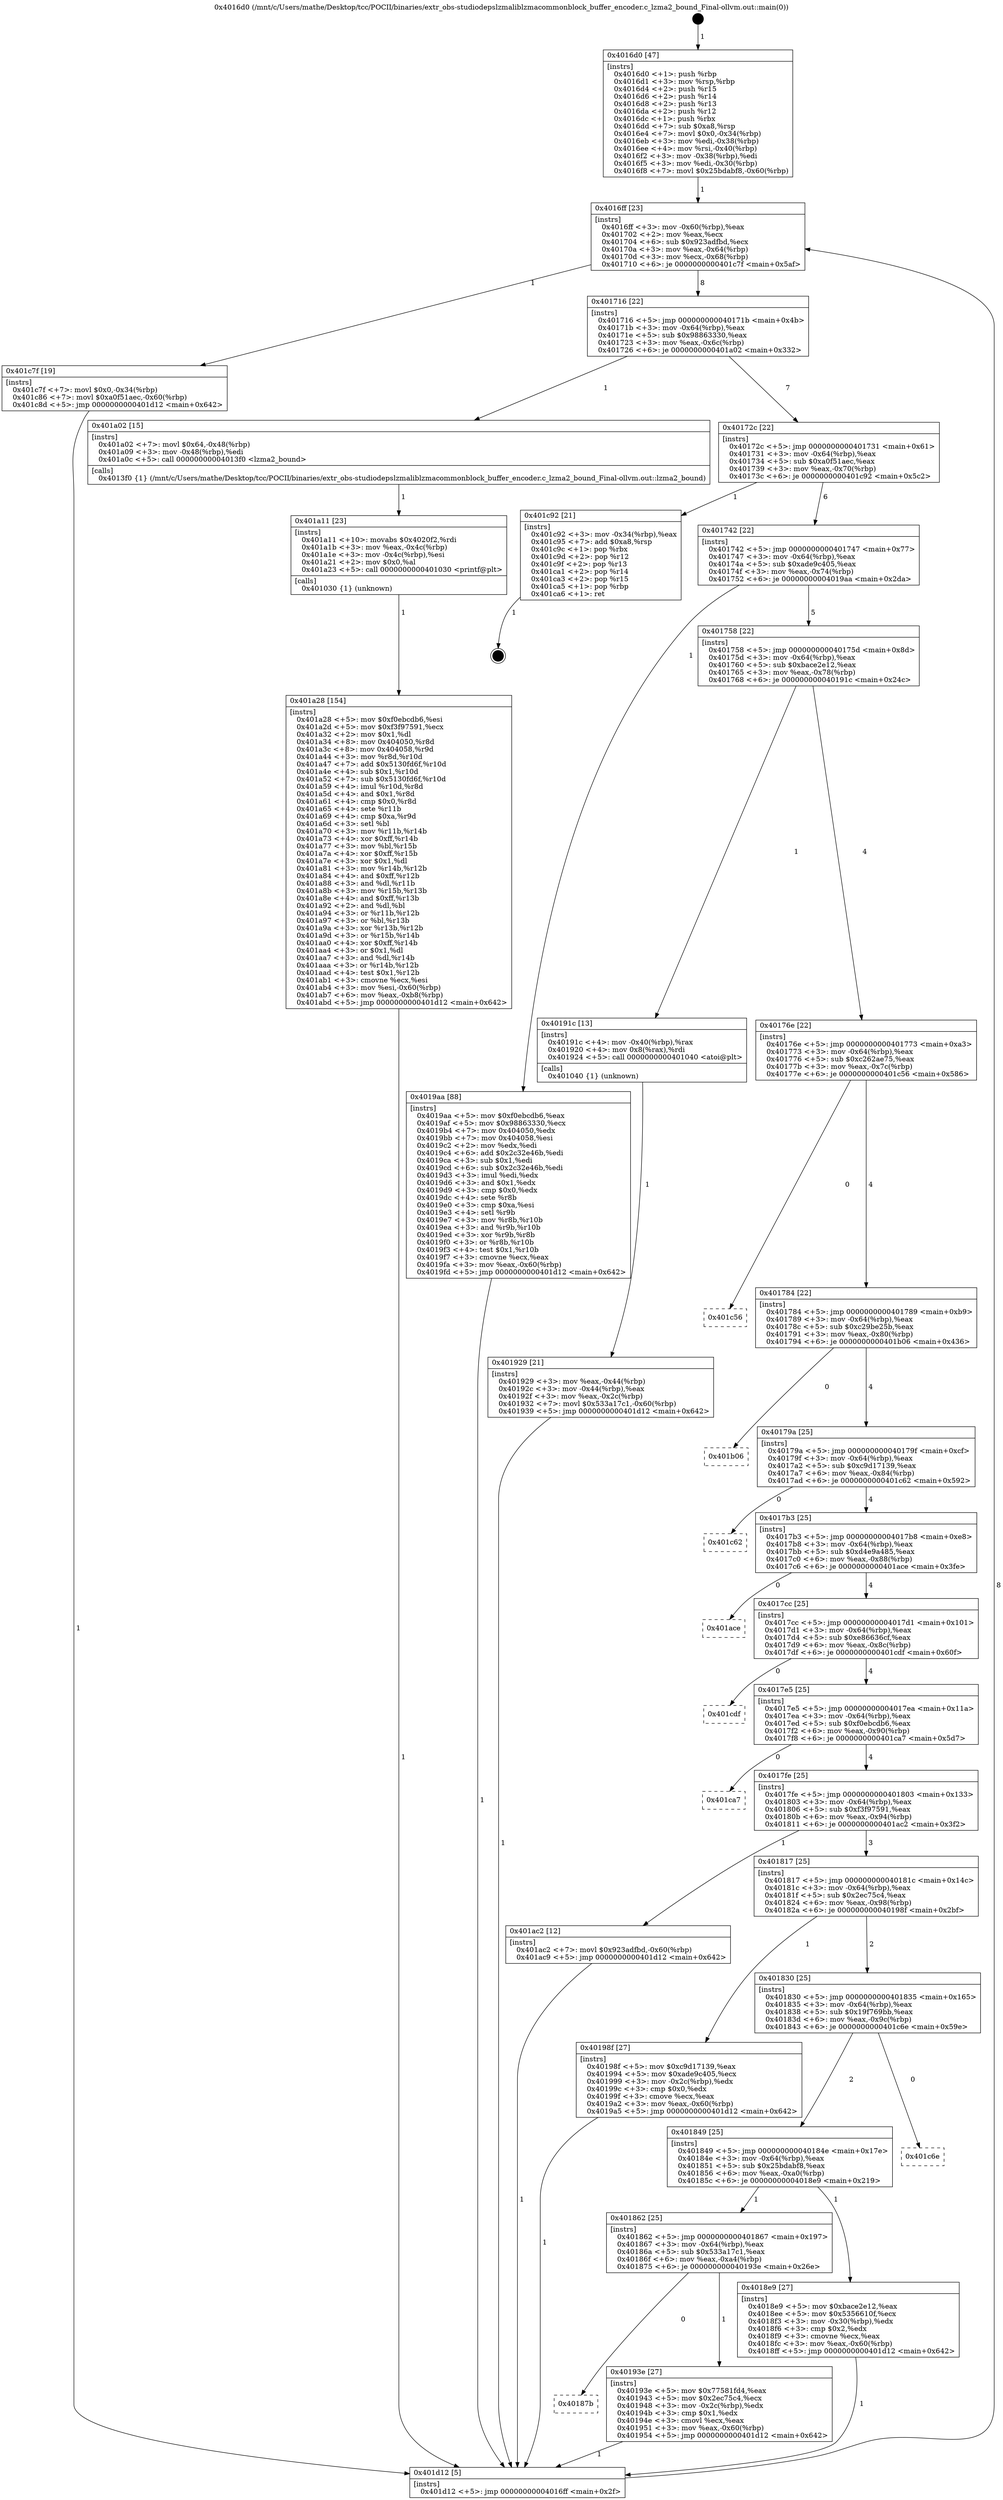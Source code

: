 digraph "0x4016d0" {
  label = "0x4016d0 (/mnt/c/Users/mathe/Desktop/tcc/POCII/binaries/extr_obs-studiodepslzmaliblzmacommonblock_buffer_encoder.c_lzma2_bound_Final-ollvm.out::main(0))"
  labelloc = "t"
  node[shape=record]

  Entry [label="",width=0.3,height=0.3,shape=circle,fillcolor=black,style=filled]
  "0x4016ff" [label="{
     0x4016ff [23]\l
     | [instrs]\l
     &nbsp;&nbsp;0x4016ff \<+3\>: mov -0x60(%rbp),%eax\l
     &nbsp;&nbsp;0x401702 \<+2\>: mov %eax,%ecx\l
     &nbsp;&nbsp;0x401704 \<+6\>: sub $0x923adfbd,%ecx\l
     &nbsp;&nbsp;0x40170a \<+3\>: mov %eax,-0x64(%rbp)\l
     &nbsp;&nbsp;0x40170d \<+3\>: mov %ecx,-0x68(%rbp)\l
     &nbsp;&nbsp;0x401710 \<+6\>: je 0000000000401c7f \<main+0x5af\>\l
  }"]
  "0x401c7f" [label="{
     0x401c7f [19]\l
     | [instrs]\l
     &nbsp;&nbsp;0x401c7f \<+7\>: movl $0x0,-0x34(%rbp)\l
     &nbsp;&nbsp;0x401c86 \<+7\>: movl $0xa0f51aec,-0x60(%rbp)\l
     &nbsp;&nbsp;0x401c8d \<+5\>: jmp 0000000000401d12 \<main+0x642\>\l
  }"]
  "0x401716" [label="{
     0x401716 [22]\l
     | [instrs]\l
     &nbsp;&nbsp;0x401716 \<+5\>: jmp 000000000040171b \<main+0x4b\>\l
     &nbsp;&nbsp;0x40171b \<+3\>: mov -0x64(%rbp),%eax\l
     &nbsp;&nbsp;0x40171e \<+5\>: sub $0x98863330,%eax\l
     &nbsp;&nbsp;0x401723 \<+3\>: mov %eax,-0x6c(%rbp)\l
     &nbsp;&nbsp;0x401726 \<+6\>: je 0000000000401a02 \<main+0x332\>\l
  }"]
  Exit [label="",width=0.3,height=0.3,shape=circle,fillcolor=black,style=filled,peripheries=2]
  "0x401a02" [label="{
     0x401a02 [15]\l
     | [instrs]\l
     &nbsp;&nbsp;0x401a02 \<+7\>: movl $0x64,-0x48(%rbp)\l
     &nbsp;&nbsp;0x401a09 \<+3\>: mov -0x48(%rbp),%edi\l
     &nbsp;&nbsp;0x401a0c \<+5\>: call 00000000004013f0 \<lzma2_bound\>\l
     | [calls]\l
     &nbsp;&nbsp;0x4013f0 \{1\} (/mnt/c/Users/mathe/Desktop/tcc/POCII/binaries/extr_obs-studiodepslzmaliblzmacommonblock_buffer_encoder.c_lzma2_bound_Final-ollvm.out::lzma2_bound)\l
  }"]
  "0x40172c" [label="{
     0x40172c [22]\l
     | [instrs]\l
     &nbsp;&nbsp;0x40172c \<+5\>: jmp 0000000000401731 \<main+0x61\>\l
     &nbsp;&nbsp;0x401731 \<+3\>: mov -0x64(%rbp),%eax\l
     &nbsp;&nbsp;0x401734 \<+5\>: sub $0xa0f51aec,%eax\l
     &nbsp;&nbsp;0x401739 \<+3\>: mov %eax,-0x70(%rbp)\l
     &nbsp;&nbsp;0x40173c \<+6\>: je 0000000000401c92 \<main+0x5c2\>\l
  }"]
  "0x401a28" [label="{
     0x401a28 [154]\l
     | [instrs]\l
     &nbsp;&nbsp;0x401a28 \<+5\>: mov $0xf0ebcdb6,%esi\l
     &nbsp;&nbsp;0x401a2d \<+5\>: mov $0xf3f97591,%ecx\l
     &nbsp;&nbsp;0x401a32 \<+2\>: mov $0x1,%dl\l
     &nbsp;&nbsp;0x401a34 \<+8\>: mov 0x404050,%r8d\l
     &nbsp;&nbsp;0x401a3c \<+8\>: mov 0x404058,%r9d\l
     &nbsp;&nbsp;0x401a44 \<+3\>: mov %r8d,%r10d\l
     &nbsp;&nbsp;0x401a47 \<+7\>: add $0x5130fd6f,%r10d\l
     &nbsp;&nbsp;0x401a4e \<+4\>: sub $0x1,%r10d\l
     &nbsp;&nbsp;0x401a52 \<+7\>: sub $0x5130fd6f,%r10d\l
     &nbsp;&nbsp;0x401a59 \<+4\>: imul %r10d,%r8d\l
     &nbsp;&nbsp;0x401a5d \<+4\>: and $0x1,%r8d\l
     &nbsp;&nbsp;0x401a61 \<+4\>: cmp $0x0,%r8d\l
     &nbsp;&nbsp;0x401a65 \<+4\>: sete %r11b\l
     &nbsp;&nbsp;0x401a69 \<+4\>: cmp $0xa,%r9d\l
     &nbsp;&nbsp;0x401a6d \<+3\>: setl %bl\l
     &nbsp;&nbsp;0x401a70 \<+3\>: mov %r11b,%r14b\l
     &nbsp;&nbsp;0x401a73 \<+4\>: xor $0xff,%r14b\l
     &nbsp;&nbsp;0x401a77 \<+3\>: mov %bl,%r15b\l
     &nbsp;&nbsp;0x401a7a \<+4\>: xor $0xff,%r15b\l
     &nbsp;&nbsp;0x401a7e \<+3\>: xor $0x1,%dl\l
     &nbsp;&nbsp;0x401a81 \<+3\>: mov %r14b,%r12b\l
     &nbsp;&nbsp;0x401a84 \<+4\>: and $0xff,%r12b\l
     &nbsp;&nbsp;0x401a88 \<+3\>: and %dl,%r11b\l
     &nbsp;&nbsp;0x401a8b \<+3\>: mov %r15b,%r13b\l
     &nbsp;&nbsp;0x401a8e \<+4\>: and $0xff,%r13b\l
     &nbsp;&nbsp;0x401a92 \<+2\>: and %dl,%bl\l
     &nbsp;&nbsp;0x401a94 \<+3\>: or %r11b,%r12b\l
     &nbsp;&nbsp;0x401a97 \<+3\>: or %bl,%r13b\l
     &nbsp;&nbsp;0x401a9a \<+3\>: xor %r13b,%r12b\l
     &nbsp;&nbsp;0x401a9d \<+3\>: or %r15b,%r14b\l
     &nbsp;&nbsp;0x401aa0 \<+4\>: xor $0xff,%r14b\l
     &nbsp;&nbsp;0x401aa4 \<+3\>: or $0x1,%dl\l
     &nbsp;&nbsp;0x401aa7 \<+3\>: and %dl,%r14b\l
     &nbsp;&nbsp;0x401aaa \<+3\>: or %r14b,%r12b\l
     &nbsp;&nbsp;0x401aad \<+4\>: test $0x1,%r12b\l
     &nbsp;&nbsp;0x401ab1 \<+3\>: cmovne %ecx,%esi\l
     &nbsp;&nbsp;0x401ab4 \<+3\>: mov %esi,-0x60(%rbp)\l
     &nbsp;&nbsp;0x401ab7 \<+6\>: mov %eax,-0xb8(%rbp)\l
     &nbsp;&nbsp;0x401abd \<+5\>: jmp 0000000000401d12 \<main+0x642\>\l
  }"]
  "0x401c92" [label="{
     0x401c92 [21]\l
     | [instrs]\l
     &nbsp;&nbsp;0x401c92 \<+3\>: mov -0x34(%rbp),%eax\l
     &nbsp;&nbsp;0x401c95 \<+7\>: add $0xa8,%rsp\l
     &nbsp;&nbsp;0x401c9c \<+1\>: pop %rbx\l
     &nbsp;&nbsp;0x401c9d \<+2\>: pop %r12\l
     &nbsp;&nbsp;0x401c9f \<+2\>: pop %r13\l
     &nbsp;&nbsp;0x401ca1 \<+2\>: pop %r14\l
     &nbsp;&nbsp;0x401ca3 \<+2\>: pop %r15\l
     &nbsp;&nbsp;0x401ca5 \<+1\>: pop %rbp\l
     &nbsp;&nbsp;0x401ca6 \<+1\>: ret\l
  }"]
  "0x401742" [label="{
     0x401742 [22]\l
     | [instrs]\l
     &nbsp;&nbsp;0x401742 \<+5\>: jmp 0000000000401747 \<main+0x77\>\l
     &nbsp;&nbsp;0x401747 \<+3\>: mov -0x64(%rbp),%eax\l
     &nbsp;&nbsp;0x40174a \<+5\>: sub $0xade9c405,%eax\l
     &nbsp;&nbsp;0x40174f \<+3\>: mov %eax,-0x74(%rbp)\l
     &nbsp;&nbsp;0x401752 \<+6\>: je 00000000004019aa \<main+0x2da\>\l
  }"]
  "0x401a11" [label="{
     0x401a11 [23]\l
     | [instrs]\l
     &nbsp;&nbsp;0x401a11 \<+10\>: movabs $0x4020f2,%rdi\l
     &nbsp;&nbsp;0x401a1b \<+3\>: mov %eax,-0x4c(%rbp)\l
     &nbsp;&nbsp;0x401a1e \<+3\>: mov -0x4c(%rbp),%esi\l
     &nbsp;&nbsp;0x401a21 \<+2\>: mov $0x0,%al\l
     &nbsp;&nbsp;0x401a23 \<+5\>: call 0000000000401030 \<printf@plt\>\l
     | [calls]\l
     &nbsp;&nbsp;0x401030 \{1\} (unknown)\l
  }"]
  "0x4019aa" [label="{
     0x4019aa [88]\l
     | [instrs]\l
     &nbsp;&nbsp;0x4019aa \<+5\>: mov $0xf0ebcdb6,%eax\l
     &nbsp;&nbsp;0x4019af \<+5\>: mov $0x98863330,%ecx\l
     &nbsp;&nbsp;0x4019b4 \<+7\>: mov 0x404050,%edx\l
     &nbsp;&nbsp;0x4019bb \<+7\>: mov 0x404058,%esi\l
     &nbsp;&nbsp;0x4019c2 \<+2\>: mov %edx,%edi\l
     &nbsp;&nbsp;0x4019c4 \<+6\>: add $0x2c32e46b,%edi\l
     &nbsp;&nbsp;0x4019ca \<+3\>: sub $0x1,%edi\l
     &nbsp;&nbsp;0x4019cd \<+6\>: sub $0x2c32e46b,%edi\l
     &nbsp;&nbsp;0x4019d3 \<+3\>: imul %edi,%edx\l
     &nbsp;&nbsp;0x4019d6 \<+3\>: and $0x1,%edx\l
     &nbsp;&nbsp;0x4019d9 \<+3\>: cmp $0x0,%edx\l
     &nbsp;&nbsp;0x4019dc \<+4\>: sete %r8b\l
     &nbsp;&nbsp;0x4019e0 \<+3\>: cmp $0xa,%esi\l
     &nbsp;&nbsp;0x4019e3 \<+4\>: setl %r9b\l
     &nbsp;&nbsp;0x4019e7 \<+3\>: mov %r8b,%r10b\l
     &nbsp;&nbsp;0x4019ea \<+3\>: and %r9b,%r10b\l
     &nbsp;&nbsp;0x4019ed \<+3\>: xor %r9b,%r8b\l
     &nbsp;&nbsp;0x4019f0 \<+3\>: or %r8b,%r10b\l
     &nbsp;&nbsp;0x4019f3 \<+4\>: test $0x1,%r10b\l
     &nbsp;&nbsp;0x4019f7 \<+3\>: cmovne %ecx,%eax\l
     &nbsp;&nbsp;0x4019fa \<+3\>: mov %eax,-0x60(%rbp)\l
     &nbsp;&nbsp;0x4019fd \<+5\>: jmp 0000000000401d12 \<main+0x642\>\l
  }"]
  "0x401758" [label="{
     0x401758 [22]\l
     | [instrs]\l
     &nbsp;&nbsp;0x401758 \<+5\>: jmp 000000000040175d \<main+0x8d\>\l
     &nbsp;&nbsp;0x40175d \<+3\>: mov -0x64(%rbp),%eax\l
     &nbsp;&nbsp;0x401760 \<+5\>: sub $0xbace2e12,%eax\l
     &nbsp;&nbsp;0x401765 \<+3\>: mov %eax,-0x78(%rbp)\l
     &nbsp;&nbsp;0x401768 \<+6\>: je 000000000040191c \<main+0x24c\>\l
  }"]
  "0x40187b" [label="{
     0x40187b\l
  }", style=dashed]
  "0x40191c" [label="{
     0x40191c [13]\l
     | [instrs]\l
     &nbsp;&nbsp;0x40191c \<+4\>: mov -0x40(%rbp),%rax\l
     &nbsp;&nbsp;0x401920 \<+4\>: mov 0x8(%rax),%rdi\l
     &nbsp;&nbsp;0x401924 \<+5\>: call 0000000000401040 \<atoi@plt\>\l
     | [calls]\l
     &nbsp;&nbsp;0x401040 \{1\} (unknown)\l
  }"]
  "0x40176e" [label="{
     0x40176e [22]\l
     | [instrs]\l
     &nbsp;&nbsp;0x40176e \<+5\>: jmp 0000000000401773 \<main+0xa3\>\l
     &nbsp;&nbsp;0x401773 \<+3\>: mov -0x64(%rbp),%eax\l
     &nbsp;&nbsp;0x401776 \<+5\>: sub $0xc262ae75,%eax\l
     &nbsp;&nbsp;0x40177b \<+3\>: mov %eax,-0x7c(%rbp)\l
     &nbsp;&nbsp;0x40177e \<+6\>: je 0000000000401c56 \<main+0x586\>\l
  }"]
  "0x40193e" [label="{
     0x40193e [27]\l
     | [instrs]\l
     &nbsp;&nbsp;0x40193e \<+5\>: mov $0x77581fd4,%eax\l
     &nbsp;&nbsp;0x401943 \<+5\>: mov $0x2ec75c4,%ecx\l
     &nbsp;&nbsp;0x401948 \<+3\>: mov -0x2c(%rbp),%edx\l
     &nbsp;&nbsp;0x40194b \<+3\>: cmp $0x1,%edx\l
     &nbsp;&nbsp;0x40194e \<+3\>: cmovl %ecx,%eax\l
     &nbsp;&nbsp;0x401951 \<+3\>: mov %eax,-0x60(%rbp)\l
     &nbsp;&nbsp;0x401954 \<+5\>: jmp 0000000000401d12 \<main+0x642\>\l
  }"]
  "0x401c56" [label="{
     0x401c56\l
  }", style=dashed]
  "0x401784" [label="{
     0x401784 [22]\l
     | [instrs]\l
     &nbsp;&nbsp;0x401784 \<+5\>: jmp 0000000000401789 \<main+0xb9\>\l
     &nbsp;&nbsp;0x401789 \<+3\>: mov -0x64(%rbp),%eax\l
     &nbsp;&nbsp;0x40178c \<+5\>: sub $0xc29be25b,%eax\l
     &nbsp;&nbsp;0x401791 \<+3\>: mov %eax,-0x80(%rbp)\l
     &nbsp;&nbsp;0x401794 \<+6\>: je 0000000000401b06 \<main+0x436\>\l
  }"]
  "0x401929" [label="{
     0x401929 [21]\l
     | [instrs]\l
     &nbsp;&nbsp;0x401929 \<+3\>: mov %eax,-0x44(%rbp)\l
     &nbsp;&nbsp;0x40192c \<+3\>: mov -0x44(%rbp),%eax\l
     &nbsp;&nbsp;0x40192f \<+3\>: mov %eax,-0x2c(%rbp)\l
     &nbsp;&nbsp;0x401932 \<+7\>: movl $0x533a17c1,-0x60(%rbp)\l
     &nbsp;&nbsp;0x401939 \<+5\>: jmp 0000000000401d12 \<main+0x642\>\l
  }"]
  "0x401b06" [label="{
     0x401b06\l
  }", style=dashed]
  "0x40179a" [label="{
     0x40179a [25]\l
     | [instrs]\l
     &nbsp;&nbsp;0x40179a \<+5\>: jmp 000000000040179f \<main+0xcf\>\l
     &nbsp;&nbsp;0x40179f \<+3\>: mov -0x64(%rbp),%eax\l
     &nbsp;&nbsp;0x4017a2 \<+5\>: sub $0xc9d17139,%eax\l
     &nbsp;&nbsp;0x4017a7 \<+6\>: mov %eax,-0x84(%rbp)\l
     &nbsp;&nbsp;0x4017ad \<+6\>: je 0000000000401c62 \<main+0x592\>\l
  }"]
  "0x4016d0" [label="{
     0x4016d0 [47]\l
     | [instrs]\l
     &nbsp;&nbsp;0x4016d0 \<+1\>: push %rbp\l
     &nbsp;&nbsp;0x4016d1 \<+3\>: mov %rsp,%rbp\l
     &nbsp;&nbsp;0x4016d4 \<+2\>: push %r15\l
     &nbsp;&nbsp;0x4016d6 \<+2\>: push %r14\l
     &nbsp;&nbsp;0x4016d8 \<+2\>: push %r13\l
     &nbsp;&nbsp;0x4016da \<+2\>: push %r12\l
     &nbsp;&nbsp;0x4016dc \<+1\>: push %rbx\l
     &nbsp;&nbsp;0x4016dd \<+7\>: sub $0xa8,%rsp\l
     &nbsp;&nbsp;0x4016e4 \<+7\>: movl $0x0,-0x34(%rbp)\l
     &nbsp;&nbsp;0x4016eb \<+3\>: mov %edi,-0x38(%rbp)\l
     &nbsp;&nbsp;0x4016ee \<+4\>: mov %rsi,-0x40(%rbp)\l
     &nbsp;&nbsp;0x4016f2 \<+3\>: mov -0x38(%rbp),%edi\l
     &nbsp;&nbsp;0x4016f5 \<+3\>: mov %edi,-0x30(%rbp)\l
     &nbsp;&nbsp;0x4016f8 \<+7\>: movl $0x25bdabf8,-0x60(%rbp)\l
  }"]
  "0x401c62" [label="{
     0x401c62\l
  }", style=dashed]
  "0x4017b3" [label="{
     0x4017b3 [25]\l
     | [instrs]\l
     &nbsp;&nbsp;0x4017b3 \<+5\>: jmp 00000000004017b8 \<main+0xe8\>\l
     &nbsp;&nbsp;0x4017b8 \<+3\>: mov -0x64(%rbp),%eax\l
     &nbsp;&nbsp;0x4017bb \<+5\>: sub $0xd4e9a485,%eax\l
     &nbsp;&nbsp;0x4017c0 \<+6\>: mov %eax,-0x88(%rbp)\l
     &nbsp;&nbsp;0x4017c6 \<+6\>: je 0000000000401ace \<main+0x3fe\>\l
  }"]
  "0x401d12" [label="{
     0x401d12 [5]\l
     | [instrs]\l
     &nbsp;&nbsp;0x401d12 \<+5\>: jmp 00000000004016ff \<main+0x2f\>\l
  }"]
  "0x401ace" [label="{
     0x401ace\l
  }", style=dashed]
  "0x4017cc" [label="{
     0x4017cc [25]\l
     | [instrs]\l
     &nbsp;&nbsp;0x4017cc \<+5\>: jmp 00000000004017d1 \<main+0x101\>\l
     &nbsp;&nbsp;0x4017d1 \<+3\>: mov -0x64(%rbp),%eax\l
     &nbsp;&nbsp;0x4017d4 \<+5\>: sub $0xe86636cf,%eax\l
     &nbsp;&nbsp;0x4017d9 \<+6\>: mov %eax,-0x8c(%rbp)\l
     &nbsp;&nbsp;0x4017df \<+6\>: je 0000000000401cdf \<main+0x60f\>\l
  }"]
  "0x401862" [label="{
     0x401862 [25]\l
     | [instrs]\l
     &nbsp;&nbsp;0x401862 \<+5\>: jmp 0000000000401867 \<main+0x197\>\l
     &nbsp;&nbsp;0x401867 \<+3\>: mov -0x64(%rbp),%eax\l
     &nbsp;&nbsp;0x40186a \<+5\>: sub $0x533a17c1,%eax\l
     &nbsp;&nbsp;0x40186f \<+6\>: mov %eax,-0xa4(%rbp)\l
     &nbsp;&nbsp;0x401875 \<+6\>: je 000000000040193e \<main+0x26e\>\l
  }"]
  "0x401cdf" [label="{
     0x401cdf\l
  }", style=dashed]
  "0x4017e5" [label="{
     0x4017e5 [25]\l
     | [instrs]\l
     &nbsp;&nbsp;0x4017e5 \<+5\>: jmp 00000000004017ea \<main+0x11a\>\l
     &nbsp;&nbsp;0x4017ea \<+3\>: mov -0x64(%rbp),%eax\l
     &nbsp;&nbsp;0x4017ed \<+5\>: sub $0xf0ebcdb6,%eax\l
     &nbsp;&nbsp;0x4017f2 \<+6\>: mov %eax,-0x90(%rbp)\l
     &nbsp;&nbsp;0x4017f8 \<+6\>: je 0000000000401ca7 \<main+0x5d7\>\l
  }"]
  "0x4018e9" [label="{
     0x4018e9 [27]\l
     | [instrs]\l
     &nbsp;&nbsp;0x4018e9 \<+5\>: mov $0xbace2e12,%eax\l
     &nbsp;&nbsp;0x4018ee \<+5\>: mov $0x5356610f,%ecx\l
     &nbsp;&nbsp;0x4018f3 \<+3\>: mov -0x30(%rbp),%edx\l
     &nbsp;&nbsp;0x4018f6 \<+3\>: cmp $0x2,%edx\l
     &nbsp;&nbsp;0x4018f9 \<+3\>: cmovne %ecx,%eax\l
     &nbsp;&nbsp;0x4018fc \<+3\>: mov %eax,-0x60(%rbp)\l
     &nbsp;&nbsp;0x4018ff \<+5\>: jmp 0000000000401d12 \<main+0x642\>\l
  }"]
  "0x401ca7" [label="{
     0x401ca7\l
  }", style=dashed]
  "0x4017fe" [label="{
     0x4017fe [25]\l
     | [instrs]\l
     &nbsp;&nbsp;0x4017fe \<+5\>: jmp 0000000000401803 \<main+0x133\>\l
     &nbsp;&nbsp;0x401803 \<+3\>: mov -0x64(%rbp),%eax\l
     &nbsp;&nbsp;0x401806 \<+5\>: sub $0xf3f97591,%eax\l
     &nbsp;&nbsp;0x40180b \<+6\>: mov %eax,-0x94(%rbp)\l
     &nbsp;&nbsp;0x401811 \<+6\>: je 0000000000401ac2 \<main+0x3f2\>\l
  }"]
  "0x401849" [label="{
     0x401849 [25]\l
     | [instrs]\l
     &nbsp;&nbsp;0x401849 \<+5\>: jmp 000000000040184e \<main+0x17e\>\l
     &nbsp;&nbsp;0x40184e \<+3\>: mov -0x64(%rbp),%eax\l
     &nbsp;&nbsp;0x401851 \<+5\>: sub $0x25bdabf8,%eax\l
     &nbsp;&nbsp;0x401856 \<+6\>: mov %eax,-0xa0(%rbp)\l
     &nbsp;&nbsp;0x40185c \<+6\>: je 00000000004018e9 \<main+0x219\>\l
  }"]
  "0x401ac2" [label="{
     0x401ac2 [12]\l
     | [instrs]\l
     &nbsp;&nbsp;0x401ac2 \<+7\>: movl $0x923adfbd,-0x60(%rbp)\l
     &nbsp;&nbsp;0x401ac9 \<+5\>: jmp 0000000000401d12 \<main+0x642\>\l
  }"]
  "0x401817" [label="{
     0x401817 [25]\l
     | [instrs]\l
     &nbsp;&nbsp;0x401817 \<+5\>: jmp 000000000040181c \<main+0x14c\>\l
     &nbsp;&nbsp;0x40181c \<+3\>: mov -0x64(%rbp),%eax\l
     &nbsp;&nbsp;0x40181f \<+5\>: sub $0x2ec75c4,%eax\l
     &nbsp;&nbsp;0x401824 \<+6\>: mov %eax,-0x98(%rbp)\l
     &nbsp;&nbsp;0x40182a \<+6\>: je 000000000040198f \<main+0x2bf\>\l
  }"]
  "0x401c6e" [label="{
     0x401c6e\l
  }", style=dashed]
  "0x40198f" [label="{
     0x40198f [27]\l
     | [instrs]\l
     &nbsp;&nbsp;0x40198f \<+5\>: mov $0xc9d17139,%eax\l
     &nbsp;&nbsp;0x401994 \<+5\>: mov $0xade9c405,%ecx\l
     &nbsp;&nbsp;0x401999 \<+3\>: mov -0x2c(%rbp),%edx\l
     &nbsp;&nbsp;0x40199c \<+3\>: cmp $0x0,%edx\l
     &nbsp;&nbsp;0x40199f \<+3\>: cmove %ecx,%eax\l
     &nbsp;&nbsp;0x4019a2 \<+3\>: mov %eax,-0x60(%rbp)\l
     &nbsp;&nbsp;0x4019a5 \<+5\>: jmp 0000000000401d12 \<main+0x642\>\l
  }"]
  "0x401830" [label="{
     0x401830 [25]\l
     | [instrs]\l
     &nbsp;&nbsp;0x401830 \<+5\>: jmp 0000000000401835 \<main+0x165\>\l
     &nbsp;&nbsp;0x401835 \<+3\>: mov -0x64(%rbp),%eax\l
     &nbsp;&nbsp;0x401838 \<+5\>: sub $0x19f769bb,%eax\l
     &nbsp;&nbsp;0x40183d \<+6\>: mov %eax,-0x9c(%rbp)\l
     &nbsp;&nbsp;0x401843 \<+6\>: je 0000000000401c6e \<main+0x59e\>\l
  }"]
  Entry -> "0x4016d0" [label=" 1"]
  "0x4016ff" -> "0x401c7f" [label=" 1"]
  "0x4016ff" -> "0x401716" [label=" 8"]
  "0x401c92" -> Exit [label=" 1"]
  "0x401716" -> "0x401a02" [label=" 1"]
  "0x401716" -> "0x40172c" [label=" 7"]
  "0x401c7f" -> "0x401d12" [label=" 1"]
  "0x40172c" -> "0x401c92" [label=" 1"]
  "0x40172c" -> "0x401742" [label=" 6"]
  "0x401ac2" -> "0x401d12" [label=" 1"]
  "0x401742" -> "0x4019aa" [label=" 1"]
  "0x401742" -> "0x401758" [label=" 5"]
  "0x401a28" -> "0x401d12" [label=" 1"]
  "0x401758" -> "0x40191c" [label=" 1"]
  "0x401758" -> "0x40176e" [label=" 4"]
  "0x401a11" -> "0x401a28" [label=" 1"]
  "0x40176e" -> "0x401c56" [label=" 0"]
  "0x40176e" -> "0x401784" [label=" 4"]
  "0x401a02" -> "0x401a11" [label=" 1"]
  "0x401784" -> "0x401b06" [label=" 0"]
  "0x401784" -> "0x40179a" [label=" 4"]
  "0x40198f" -> "0x401d12" [label=" 1"]
  "0x40179a" -> "0x401c62" [label=" 0"]
  "0x40179a" -> "0x4017b3" [label=" 4"]
  "0x40193e" -> "0x401d12" [label=" 1"]
  "0x4017b3" -> "0x401ace" [label=" 0"]
  "0x4017b3" -> "0x4017cc" [label=" 4"]
  "0x401862" -> "0x40187b" [label=" 0"]
  "0x4017cc" -> "0x401cdf" [label=" 0"]
  "0x4017cc" -> "0x4017e5" [label=" 4"]
  "0x401862" -> "0x40193e" [label=" 1"]
  "0x4017e5" -> "0x401ca7" [label=" 0"]
  "0x4017e5" -> "0x4017fe" [label=" 4"]
  "0x4019aa" -> "0x401d12" [label=" 1"]
  "0x4017fe" -> "0x401ac2" [label=" 1"]
  "0x4017fe" -> "0x401817" [label=" 3"]
  "0x40191c" -> "0x401929" [label=" 1"]
  "0x401817" -> "0x40198f" [label=" 1"]
  "0x401817" -> "0x401830" [label=" 2"]
  "0x401d12" -> "0x4016ff" [label=" 8"]
  "0x401830" -> "0x401c6e" [label=" 0"]
  "0x401830" -> "0x401849" [label=" 2"]
  "0x401929" -> "0x401d12" [label=" 1"]
  "0x401849" -> "0x4018e9" [label=" 1"]
  "0x401849" -> "0x401862" [label=" 1"]
  "0x4018e9" -> "0x401d12" [label=" 1"]
  "0x4016d0" -> "0x4016ff" [label=" 1"]
}
